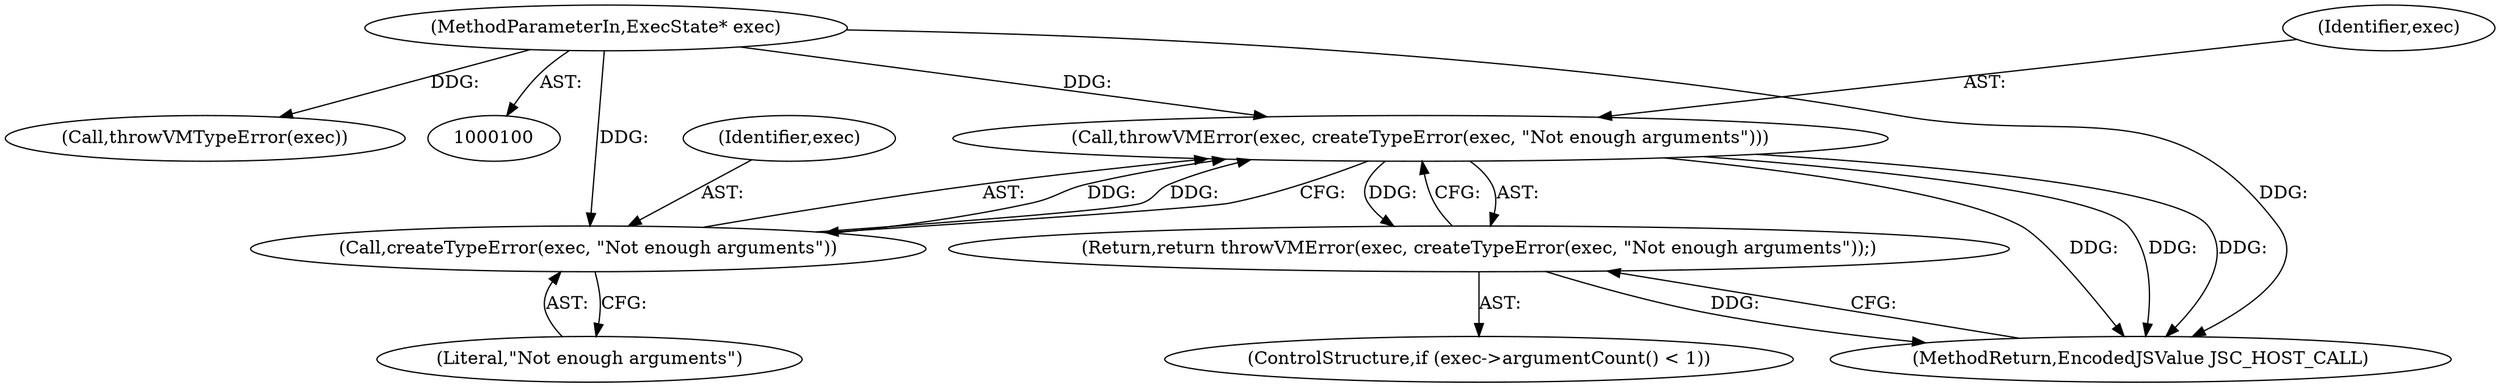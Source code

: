 digraph "1_Chrome_b944f670bb7a8a919daac497a4ea0536c954c201_10@pointer" {
"1000132" [label="(Call,throwVMError(exec, createTypeError(exec, \"Not enough arguments\")))"];
"1000134" [label="(Call,createTypeError(exec, \"Not enough arguments\"))"];
"1000101" [label="(MethodParameterIn,ExecState* exec)"];
"1000131" [label="(Return,return throwVMError(exec, createTypeError(exec, \"Not enough arguments\"));)"];
"1000131" [label="(Return,return throwVMError(exec, createTypeError(exec, \"Not enough arguments\"));)"];
"1000133" [label="(Identifier,exec)"];
"1000135" [label="(Identifier,exec)"];
"1000132" [label="(Call,throwVMError(exec, createTypeError(exec, \"Not enough arguments\")))"];
"1000148" [label="(MethodReturn,EncodedJSValue JSC_HOST_CALL)"];
"1000127" [label="(ControlStructure,if (exec->argumentCount() < 1))"];
"1000136" [label="(Literal,\"Not enough arguments\")"];
"1000134" [label="(Call,createTypeError(exec, \"Not enough arguments\"))"];
"1000113" [label="(Call,throwVMTypeError(exec))"];
"1000101" [label="(MethodParameterIn,ExecState* exec)"];
"1000132" -> "1000131"  [label="AST: "];
"1000132" -> "1000134"  [label="CFG: "];
"1000133" -> "1000132"  [label="AST: "];
"1000134" -> "1000132"  [label="AST: "];
"1000131" -> "1000132"  [label="CFG: "];
"1000132" -> "1000148"  [label="DDG: "];
"1000132" -> "1000148"  [label="DDG: "];
"1000132" -> "1000148"  [label="DDG: "];
"1000132" -> "1000131"  [label="DDG: "];
"1000134" -> "1000132"  [label="DDG: "];
"1000134" -> "1000132"  [label="DDG: "];
"1000101" -> "1000132"  [label="DDG: "];
"1000134" -> "1000136"  [label="CFG: "];
"1000135" -> "1000134"  [label="AST: "];
"1000136" -> "1000134"  [label="AST: "];
"1000101" -> "1000134"  [label="DDG: "];
"1000101" -> "1000100"  [label="AST: "];
"1000101" -> "1000148"  [label="DDG: "];
"1000101" -> "1000113"  [label="DDG: "];
"1000131" -> "1000127"  [label="AST: "];
"1000148" -> "1000131"  [label="CFG: "];
"1000131" -> "1000148"  [label="DDG: "];
}
